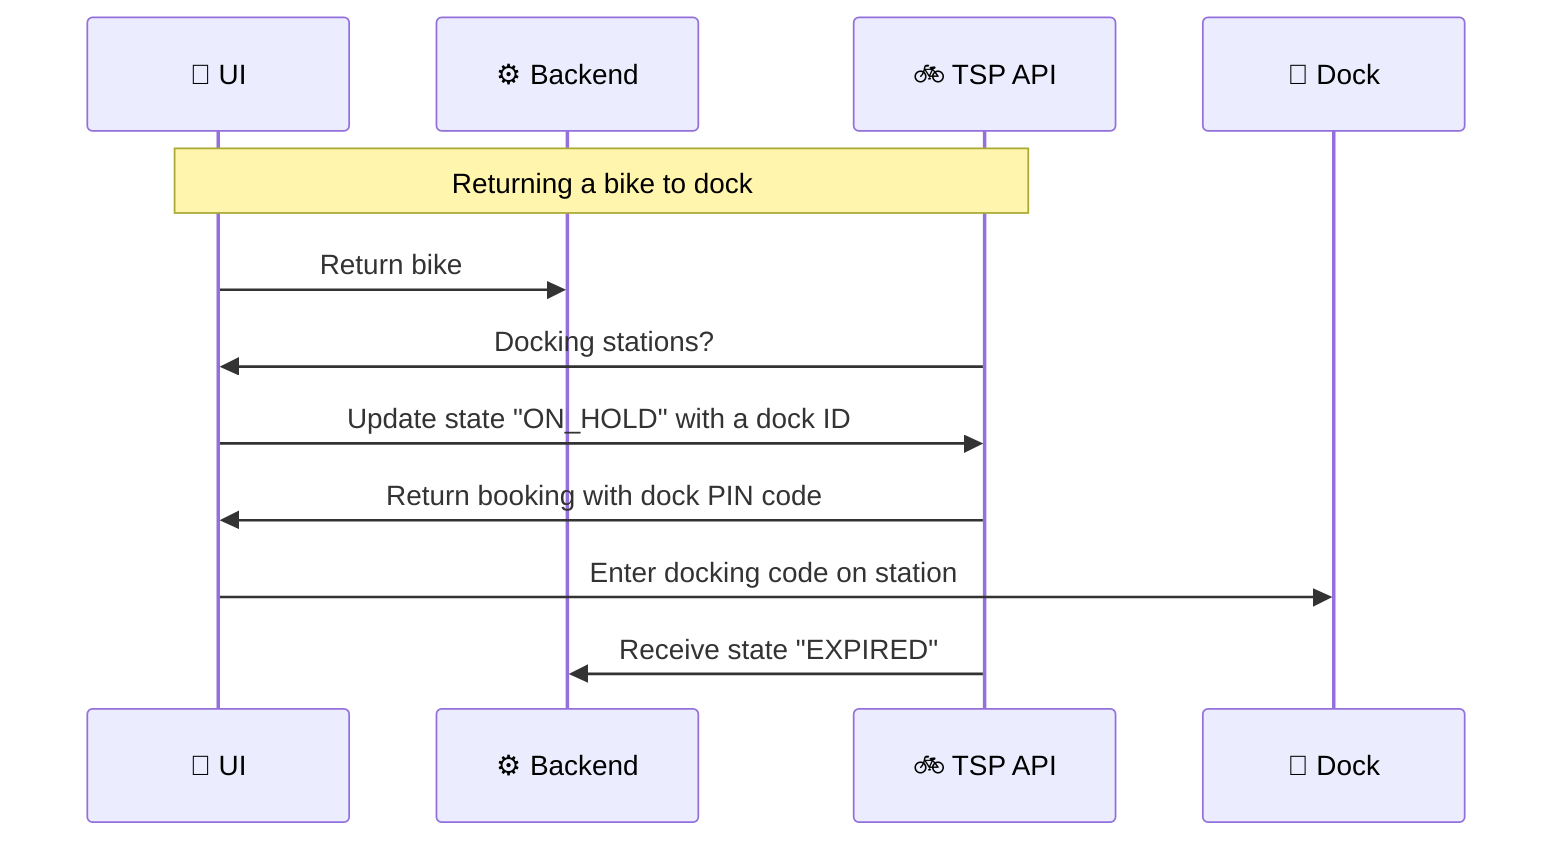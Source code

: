 sequenceDiagram
  %% MermaidJS sequence on how returning a bike to dock station works
  %% when you need to enter PIN to put the bike in the dock
  participant User as 👤 UI
  participant App as ⚙️ Backend
  participant TSP as 🚲 TSP API
  participant Dock as 🚪 Dock
  Note over User,TSP: Returning a bike to dock
  User->>App: Return bike
  TSP->>User: Docking stations?
  User->>TSP: Update state "ON_HOLD" with a dock ID
  TSP->>User: Return booking with dock PIN code
  User->>Dock: Enter docking code on station
  TSP->>App: Receive state "EXPIRED"